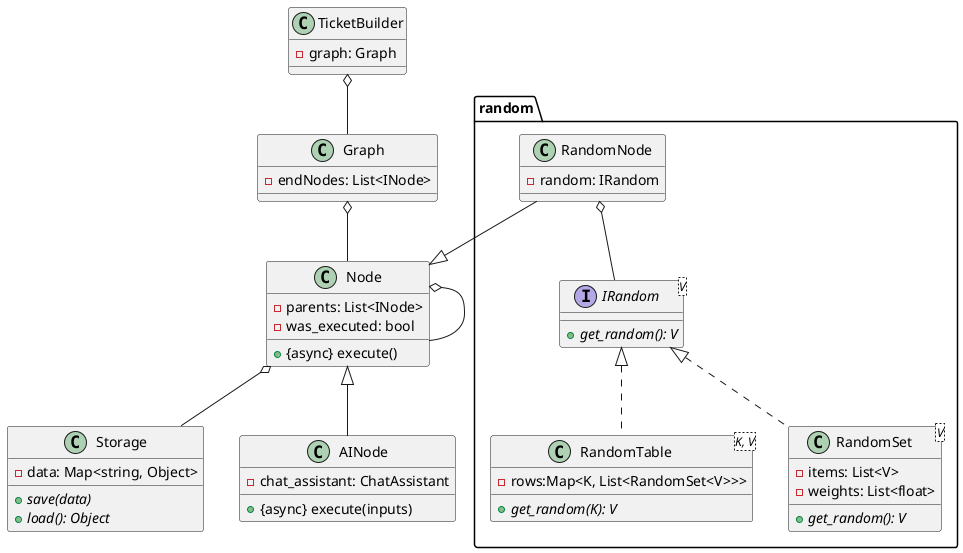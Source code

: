 @startuml

class Storage{
    - data: Map<string, Object>
    + {abstract} save(data)
    + {abstract} load(): Object
}


class Node{
    - parents: List<INode>
    - was_executed: bool
    + {async} execute()
}


class TicketBuilder{
 - graph: Graph
}


class Graph{
    - endNodes: List<INode>
}

class AINode extends Node{
    - chat_assistant: ChatAssistant
    + {async} execute(inputs)
}


package random{

class RandomNode{
  - random: IRandom
}
interface IRandom<V>{
    + {abstract} get_random(): V
}

class RandomTable<K, V> implements IRandom{
    - rows:Map<K, List<RandomSet<V>>>
    + {abstract} get_random(K): V
}


class RandomSet<V> implements IRandom{
    - items: List<V>
    - weights: List<float>
    + {abstract} get_random(): V
}

}

Graph o-- Node


Node o-- Storage
Node o-- Node

RandomNode o-- IRandom
RandomNode --|> Node

TicketBuilder o-- Graph

@enduml